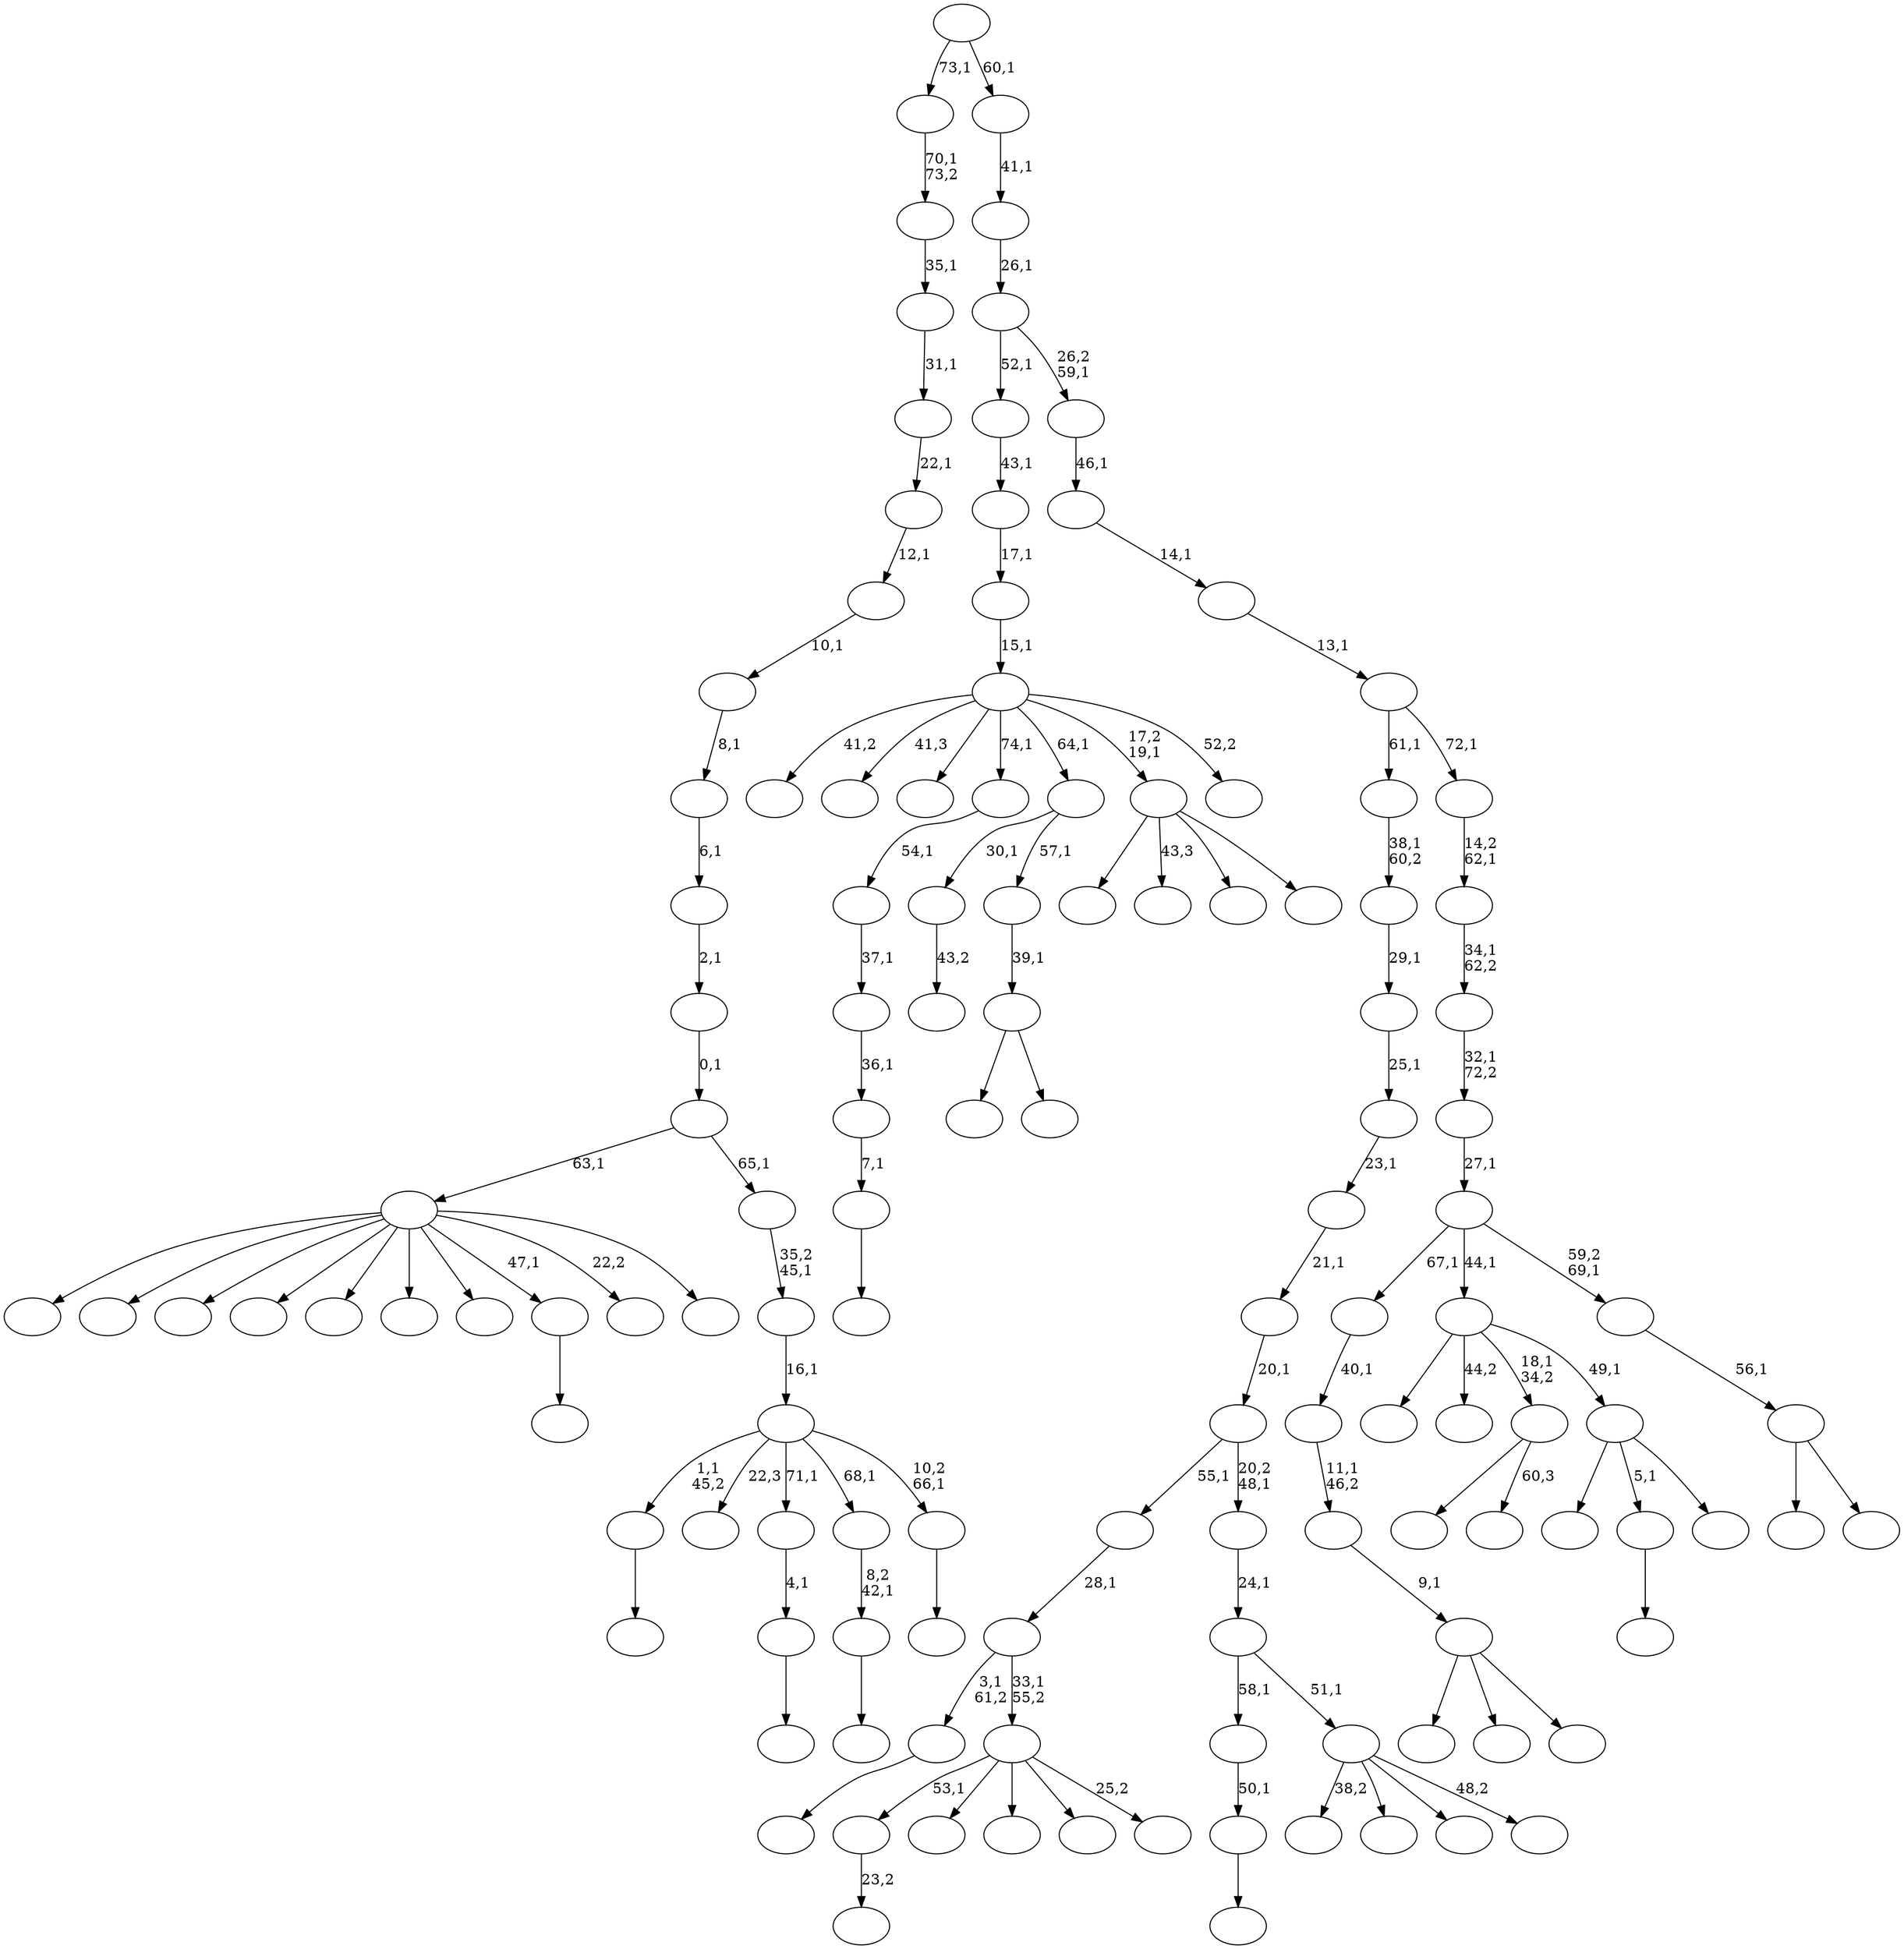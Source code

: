 digraph T {
	125 [label=""]
	124 [label=""]
	123 [label=""]
	122 [label=""]
	121 [label=""]
	120 [label=""]
	119 [label=""]
	118 [label=""]
	117 [label=""]
	116 [label=""]
	115 [label=""]
	114 [label=""]
	113 [label=""]
	112 [label=""]
	111 [label=""]
	110 [label=""]
	109 [label=""]
	108 [label=""]
	107 [label=""]
	106 [label=""]
	105 [label=""]
	104 [label=""]
	103 [label=""]
	102 [label=""]
	101 [label=""]
	100 [label=""]
	99 [label=""]
	98 [label=""]
	97 [label=""]
	96 [label=""]
	95 [label=""]
	94 [label=""]
	93 [label=""]
	92 [label=""]
	91 [label=""]
	90 [label=""]
	89 [label=""]
	88 [label=""]
	87 [label=""]
	86 [label=""]
	85 [label=""]
	84 [label=""]
	83 [label=""]
	82 [label=""]
	81 [label=""]
	80 [label=""]
	79 [label=""]
	78 [label=""]
	77 [label=""]
	76 [label=""]
	75 [label=""]
	74 [label=""]
	73 [label=""]
	72 [label=""]
	71 [label=""]
	70 [label=""]
	69 [label=""]
	68 [label=""]
	67 [label=""]
	66 [label=""]
	65 [label=""]
	64 [label=""]
	63 [label=""]
	62 [label=""]
	61 [label=""]
	60 [label=""]
	59 [label=""]
	58 [label=""]
	57 [label=""]
	56 [label=""]
	55 [label=""]
	54 [label=""]
	53 [label=""]
	52 [label=""]
	51 [label=""]
	50 [label=""]
	49 [label=""]
	48 [label=""]
	47 [label=""]
	46 [label=""]
	45 [label=""]
	44 [label=""]
	43 [label=""]
	42 [label=""]
	41 [label=""]
	40 [label=""]
	39 [label=""]
	38 [label=""]
	37 [label=""]
	36 [label=""]
	35 [label=""]
	34 [label=""]
	33 [label=""]
	32 [label=""]
	31 [label=""]
	30 [label=""]
	29 [label=""]
	28 [label=""]
	27 [label=""]
	26 [label=""]
	25 [label=""]
	24 [label=""]
	23 [label=""]
	22 [label=""]
	21 [label=""]
	20 [label=""]
	19 [label=""]
	18 [label=""]
	17 [label=""]
	16 [label=""]
	15 [label=""]
	14 [label=""]
	13 [label=""]
	12 [label=""]
	11 [label=""]
	10 [label=""]
	9 [label=""]
	8 [label=""]
	7 [label=""]
	6 [label=""]
	5 [label=""]
	4 [label=""]
	3 [label=""]
	2 [label=""]
	1 [label=""]
	0 [label=""]
	123 -> 124 [label="23,2"]
	119 -> 120 [label=""]
	107 -> 108 [label=""]
	106 -> 107 [label="4,1"]
	97 -> 98 [label=""]
	96 -> 97 [label="50,1"]
	92 -> 115 [label=""]
	92 -> 95 [label=""]
	92 -> 93 [label=""]
	91 -> 92 [label="9,1"]
	90 -> 91 [label="11,1\n46,2"]
	89 -> 90 [label="40,1"]
	83 -> 84 [label="43,2"]
	81 -> 82 [label=""]
	80 -> 81 [label="7,1"]
	79 -> 80 [label="36,1"]
	78 -> 79 [label="37,1"]
	77 -> 78 [label="54,1"]
	75 -> 111 [label=""]
	75 -> 76 [label="60,3"]
	72 -> 100 [label=""]
	72 -> 73 [label=""]
	71 -> 72 [label="39,1"]
	70 -> 83 [label="30,1"]
	70 -> 71 [label="57,1"]
	67 -> 68 [label=""]
	65 -> 66 [label=""]
	63 -> 125 [label=""]
	63 -> 122 [label="43,3"]
	63 -> 85 [label=""]
	63 -> 64 [label=""]
	61 -> 123 [label="53,1"]
	61 -> 109 [label=""]
	61 -> 104 [label=""]
	61 -> 69 [label=""]
	61 -> 62 [label="25,2"]
	60 -> 67 [label="3,1\n61,2"]
	60 -> 61 [label="33,1\n55,2"]
	59 -> 60 [label="28,1"]
	57 -> 58 [label=""]
	54 -> 55 [label=""]
	53 -> 54 [label="8,2\n42,1"]
	51 -> 121 [label=""]
	51 -> 112 [label=""]
	51 -> 103 [label=""]
	51 -> 99 [label=""]
	51 -> 94 [label=""]
	51 -> 88 [label=""]
	51 -> 86 [label=""]
	51 -> 57 [label="47,1"]
	51 -> 56 [label="22,2"]
	51 -> 52 [label=""]
	49 -> 74 [label=""]
	49 -> 65 [label="5,1"]
	49 -> 50 [label=""]
	48 -> 113 [label=""]
	48 -> 105 [label="44,2"]
	48 -> 75 [label="18,1\n34,2"]
	48 -> 49 [label="49,1"]
	46 -> 118 [label="41,2"]
	46 -> 114 [label="41,3"]
	46 -> 101 [label=""]
	46 -> 77 [label="74,1"]
	46 -> 70 [label="64,1"]
	46 -> 63 [label="17,2\n19,1"]
	46 -> 47 [label="52,2"]
	45 -> 46 [label="15,1"]
	44 -> 45 [label="17,1"]
	43 -> 44 [label="43,1"]
	41 -> 117 [label="38,2"]
	41 -> 116 [label=""]
	41 -> 87 [label=""]
	41 -> 42 [label="48,2"]
	40 -> 96 [label="58,1"]
	40 -> 41 [label="51,1"]
	39 -> 40 [label="24,1"]
	38 -> 59 [label="55,1"]
	38 -> 39 [label="20,2\n48,1"]
	37 -> 38 [label="20,1"]
	36 -> 37 [label="21,1"]
	35 -> 36 [label="23,1"]
	34 -> 35 [label="25,1"]
	33 -> 34 [label="29,1"]
	32 -> 33 [label="38,1\n60,2"]
	30 -> 31 [label=""]
	29 -> 119 [label="1,1\n45,2"]
	29 -> 110 [label="22,3"]
	29 -> 106 [label="71,1"]
	29 -> 53 [label="68,1"]
	29 -> 30 [label="10,2\n66,1"]
	28 -> 29 [label="16,1"]
	27 -> 28 [label="35,2\n45,1"]
	26 -> 51 [label="63,1"]
	26 -> 27 [label="65,1"]
	25 -> 26 [label="0,1"]
	24 -> 25 [label="2,1"]
	23 -> 24 [label="6,1"]
	22 -> 23 [label="8,1"]
	21 -> 22 [label="10,1"]
	20 -> 21 [label="12,1"]
	19 -> 20 [label="22,1"]
	18 -> 19 [label="31,1"]
	17 -> 18 [label="35,1"]
	16 -> 17 [label="70,1\n73,2"]
	14 -> 102 [label=""]
	14 -> 15 [label=""]
	13 -> 14 [label="56,1"]
	12 -> 89 [label="67,1"]
	12 -> 48 [label="44,1"]
	12 -> 13 [label="59,2\n69,1"]
	11 -> 12 [label="27,1"]
	10 -> 11 [label="32,1\n72,2"]
	9 -> 10 [label="34,1\n62,2"]
	8 -> 9 [label="14,2\n62,1"]
	7 -> 32 [label="61,1"]
	7 -> 8 [label="72,1"]
	6 -> 7 [label="13,1"]
	5 -> 6 [label="14,1"]
	4 -> 5 [label="46,1"]
	3 -> 43 [label="52,1"]
	3 -> 4 [label="26,2\n59,1"]
	2 -> 3 [label="26,1"]
	1 -> 2 [label="41,1"]
	0 -> 16 [label="73,1"]
	0 -> 1 [label="60,1"]
}
